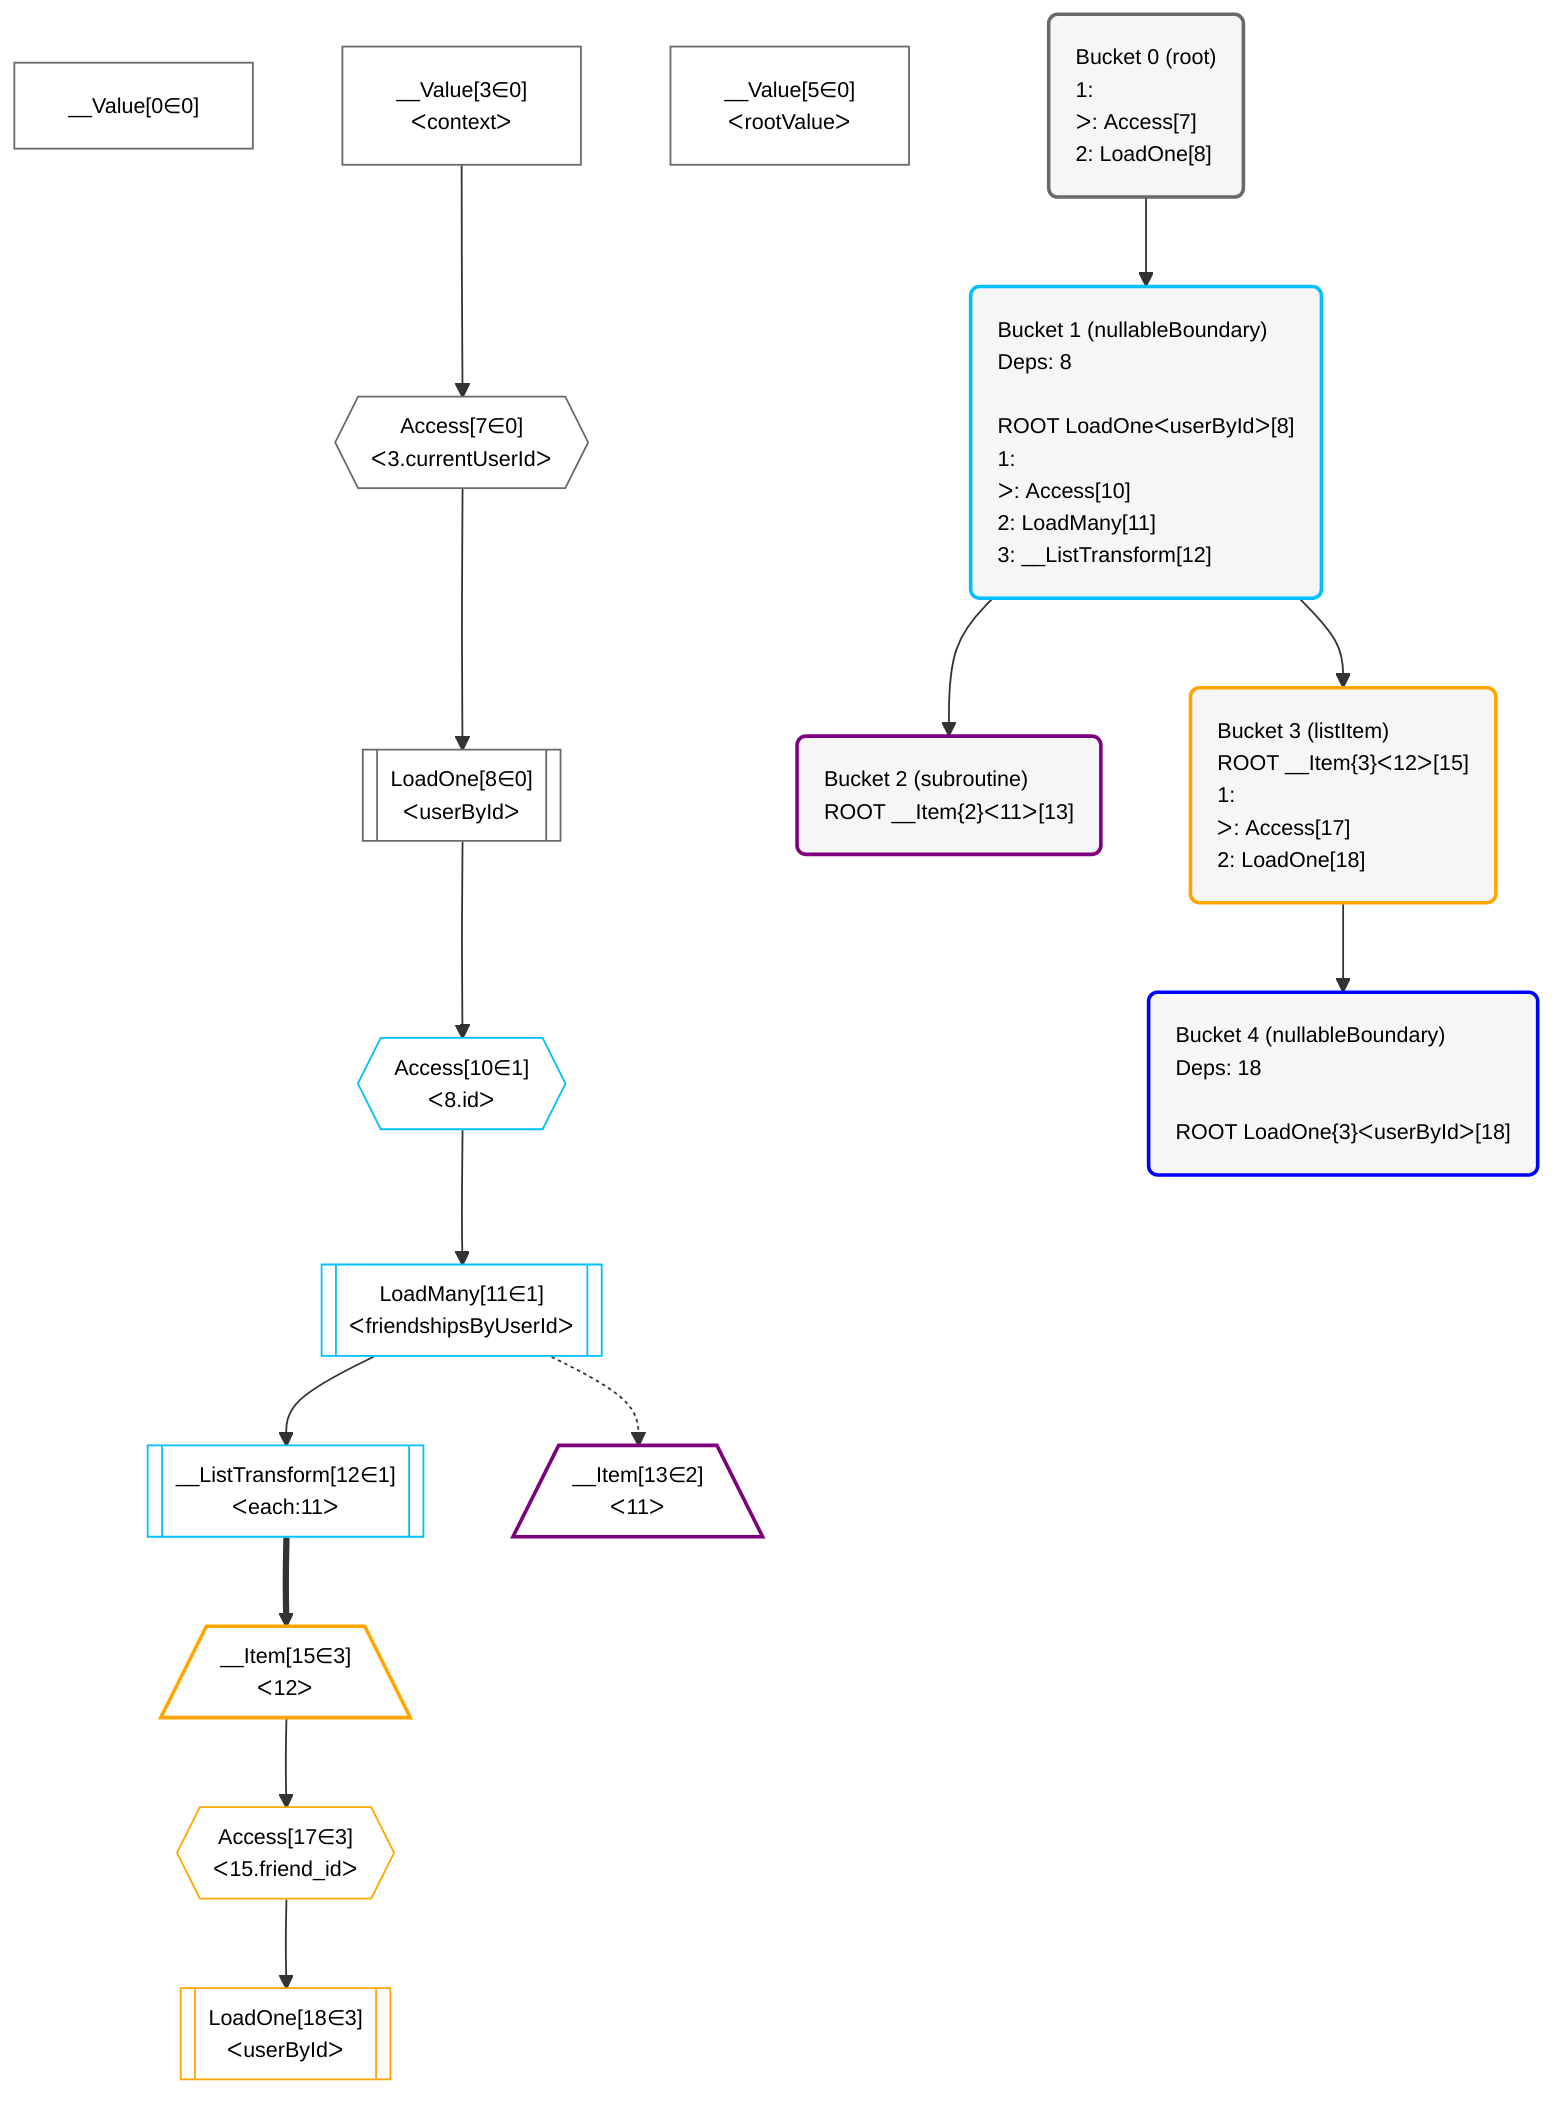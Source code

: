 %%{init: {'themeVariables': { 'fontSize': '12px'}}}%%
flowchart TD
    classDef path fill:#eee,stroke:#000,color:#000
    classDef plan fill:#fff,stroke-width:1px,color:#000
    classDef itemplan fill:#fff,stroke-width:2px,color:#000
    classDef unbatchedplan fill:#dff,stroke-width:1px,color:#000
    classDef sideeffectplan fill:#fcc,stroke-width:2px,color:#000
    classDef bucket fill:#f6f6f6,color:#000,stroke-width:2px,text-align:left


    %% define steps
    __Value0["__Value[0∈0]"]:::plan
    __Value3["__Value[3∈0]<br />ᐸcontextᐳ"]:::plan
    __Value5["__Value[5∈0]<br />ᐸrootValueᐳ"]:::plan
    Access7{{"Access[7∈0]<br />ᐸ3.currentUserIdᐳ"}}:::plan
    LoadOne8[["LoadOne[8∈0]<br />ᐸuserByIdᐳ"]]:::plan
    Access10{{"Access[10∈1]<br />ᐸ8.idᐳ"}}:::plan
    LoadMany11[["LoadMany[11∈1]<br />ᐸfriendshipsByUserIdᐳ"]]:::plan
    __ListTransform12[["__ListTransform[12∈1]<br />ᐸeach:11ᐳ"]]:::plan
    __Item13[/"__Item[13∈2]<br />ᐸ11ᐳ"\]:::itemplan
    __Item15[/"__Item[15∈3]<br />ᐸ12ᐳ"\]:::itemplan
    Access17{{"Access[17∈3]<br />ᐸ15.friend_idᐳ"}}:::plan
    LoadOne18[["LoadOne[18∈3]<br />ᐸuserByIdᐳ"]]:::plan

    %% plan dependencies
    __Value3 --> Access7
    Access7 --> LoadOne8
    LoadOne8 --> Access10
    Access10 --> LoadMany11
    LoadMany11 --> __ListTransform12
    LoadMany11 -.-> __Item13
    __ListTransform12 ==> __Item15
    __Item15 --> Access17
    Access17 --> LoadOne18

    Bucket0("Bucket 0 (root)<br />1: <br />ᐳ: Access[7]<br />2: LoadOne[8]"):::bucket
    classDef bucket0 stroke:#696969
    class Bucket0,__Value0,__Value3,__Value5,Access7,LoadOne8 bucket0
    Bucket1("Bucket 1 (nullableBoundary)<br />Deps: 8<br /><br />ROOT LoadOneᐸuserByIdᐳ[8]<br />1: <br />ᐳ: Access[10]<br />2: LoadMany[11]<br />3: __ListTransform[12]"):::bucket
    classDef bucket1 stroke:#00bfff
    class Bucket1,Access10,LoadMany11,__ListTransform12 bucket1
    Bucket2("Bucket 2 (subroutine)<br />ROOT __Item{2}ᐸ11ᐳ[13]"):::bucket
    classDef bucket2 stroke:#7f007f
    class Bucket2,__Item13 bucket2
    Bucket3("Bucket 3 (listItem)<br />ROOT __Item{3}ᐸ12ᐳ[15]<br />1: <br />ᐳ: Access[17]<br />2: LoadOne[18]"):::bucket
    classDef bucket3 stroke:#ffa500
    class Bucket3,__Item15,Access17,LoadOne18 bucket3
    Bucket4("Bucket 4 (nullableBoundary)<br />Deps: 18<br /><br />ROOT LoadOne{3}ᐸuserByIdᐳ[18]"):::bucket
    classDef bucket4 stroke:#0000ff
    class Bucket4 bucket4
    Bucket0 --> Bucket1
    Bucket1 --> Bucket2 & Bucket3
    Bucket3 --> Bucket4